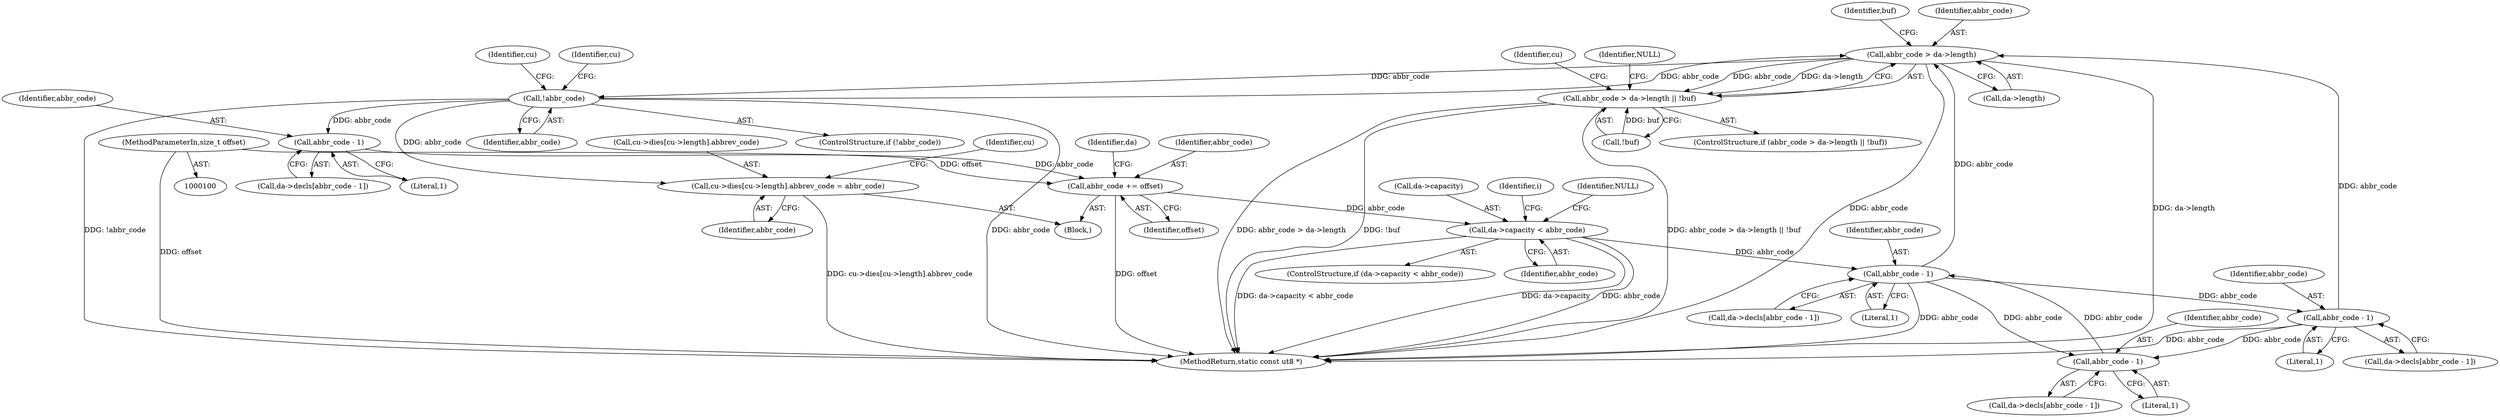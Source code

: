 digraph "0_radare2_2ca9ab45891b6ae8e32b6c28c81eebca059cbe5d_1@pointer" {
"1000175" [label="(Call,abbr_code > da->length)"];
"1000269" [label="(Call,abbr_code - 1)"];
"1000374" [label="(Call,abbr_code - 1)"];
"1000326" [label="(Call,abbr_code - 1)"];
"1000250" [label="(Call,da->capacity < abbr_code)"];
"1000246" [label="(Call,abbr_code += offset)"];
"1000105" [label="(MethodParameterIn,size_t offset)"];
"1000242" [label="(Call,abbr_code - 1)"];
"1000195" [label="(Call,!abbr_code)"];
"1000175" [label="(Call,abbr_code > da->length)"];
"1000174" [label="(Call,abbr_code > da->length || !buf)"];
"1000216" [label="(Call,cu->dies[cu->length].abbrev_code = abbr_code)"];
"1000326" [label="(Call,abbr_code - 1)"];
"1000322" [label="(Call,da->decls[abbr_code - 1])"];
"1000226" [label="(Identifier,abbr_code)"];
"1000175" [label="(Call,abbr_code > da->length)"];
"1000249" [label="(ControlStructure,if (da->capacity < abbr_code))"];
"1000180" [label="(Call,!buf)"];
"1000105" [label="(MethodParameterIn,size_t offset)"];
"1000181" [label="(Identifier,buf)"];
"1000270" [label="(Identifier,abbr_code)"];
"1000184" [label="(Identifier,NULL)"];
"1000176" [label="(Identifier,abbr_code)"];
"1000251" [label="(Call,da->capacity)"];
"1000217" [label="(Call,cu->dies[cu->length].abbrev_code)"];
"1000375" [label="(Identifier,abbr_code)"];
"1000216" [label="(Call,cu->dies[cu->length].abbrev_code = abbr_code)"];
"1000231" [label="(Identifier,cu)"];
"1000177" [label="(Call,da->length)"];
"1000247" [label="(Identifier,abbr_code)"];
"1000254" [label="(Identifier,abbr_code)"];
"1000246" [label="(Call,abbr_code += offset)"];
"1000244" [label="(Literal,1)"];
"1000194" [label="(ControlStructure,if (!abbr_code))"];
"1000260" [label="(Identifier,i)"];
"1000248" [label="(Identifier,offset)"];
"1000271" [label="(Literal,1)"];
"1000374" [label="(Call,abbr_code - 1)"];
"1000174" [label="(Call,abbr_code > da->length || !buf)"];
"1000243" [label="(Identifier,abbr_code)"];
"1000370" [label="(Call,da->decls[abbr_code - 1])"];
"1000257" [label="(Identifier,NULL)"];
"1000269" [label="(Call,abbr_code - 1)"];
"1000220" [label="(Identifier,cu)"];
"1000173" [label="(ControlStructure,if (abbr_code > da->length || !buf))"];
"1000189" [label="(Identifier,cu)"];
"1000328" [label="(Literal,1)"];
"1000195" [label="(Call,!abbr_code)"];
"1000376" [label="(Literal,1)"];
"1000250" [label="(Call,da->capacity < abbr_code)"];
"1000265" [label="(Call,da->decls[abbr_code - 1])"];
"1000455" [label="(MethodReturn,static const ut8 *)"];
"1000242" [label="(Call,abbr_code - 1)"];
"1000238" [label="(Call,da->decls[abbr_code - 1])"];
"1000196" [label="(Identifier,abbr_code)"];
"1000327" [label="(Identifier,abbr_code)"];
"1000202" [label="(Identifier,cu)"];
"1000148" [label="(Block,)"];
"1000252" [label="(Identifier,da)"];
"1000175" -> "1000174"  [label="AST: "];
"1000175" -> "1000177"  [label="CFG: "];
"1000176" -> "1000175"  [label="AST: "];
"1000177" -> "1000175"  [label="AST: "];
"1000181" -> "1000175"  [label="CFG: "];
"1000174" -> "1000175"  [label="CFG: "];
"1000175" -> "1000455"  [label="DDG: abbr_code"];
"1000175" -> "1000455"  [label="DDG: da->length"];
"1000175" -> "1000174"  [label="DDG: abbr_code"];
"1000175" -> "1000174"  [label="DDG: da->length"];
"1000269" -> "1000175"  [label="DDG: abbr_code"];
"1000326" -> "1000175"  [label="DDG: abbr_code"];
"1000195" -> "1000175"  [label="DDG: abbr_code"];
"1000175" -> "1000195"  [label="DDG: abbr_code"];
"1000269" -> "1000265"  [label="AST: "];
"1000269" -> "1000271"  [label="CFG: "];
"1000270" -> "1000269"  [label="AST: "];
"1000271" -> "1000269"  [label="AST: "];
"1000265" -> "1000269"  [label="CFG: "];
"1000269" -> "1000455"  [label="DDG: abbr_code"];
"1000374" -> "1000269"  [label="DDG: abbr_code"];
"1000250" -> "1000269"  [label="DDG: abbr_code"];
"1000269" -> "1000326"  [label="DDG: abbr_code"];
"1000269" -> "1000374"  [label="DDG: abbr_code"];
"1000374" -> "1000370"  [label="AST: "];
"1000374" -> "1000376"  [label="CFG: "];
"1000375" -> "1000374"  [label="AST: "];
"1000376" -> "1000374"  [label="AST: "];
"1000370" -> "1000374"  [label="CFG: "];
"1000326" -> "1000374"  [label="DDG: abbr_code"];
"1000326" -> "1000322"  [label="AST: "];
"1000326" -> "1000328"  [label="CFG: "];
"1000327" -> "1000326"  [label="AST: "];
"1000328" -> "1000326"  [label="AST: "];
"1000322" -> "1000326"  [label="CFG: "];
"1000326" -> "1000455"  [label="DDG: abbr_code"];
"1000250" -> "1000249"  [label="AST: "];
"1000250" -> "1000254"  [label="CFG: "];
"1000251" -> "1000250"  [label="AST: "];
"1000254" -> "1000250"  [label="AST: "];
"1000257" -> "1000250"  [label="CFG: "];
"1000260" -> "1000250"  [label="CFG: "];
"1000250" -> "1000455"  [label="DDG: da->capacity"];
"1000250" -> "1000455"  [label="DDG: abbr_code"];
"1000250" -> "1000455"  [label="DDG: da->capacity < abbr_code"];
"1000246" -> "1000250"  [label="DDG: abbr_code"];
"1000246" -> "1000148"  [label="AST: "];
"1000246" -> "1000248"  [label="CFG: "];
"1000247" -> "1000246"  [label="AST: "];
"1000248" -> "1000246"  [label="AST: "];
"1000252" -> "1000246"  [label="CFG: "];
"1000246" -> "1000455"  [label="DDG: offset"];
"1000105" -> "1000246"  [label="DDG: offset"];
"1000242" -> "1000246"  [label="DDG: abbr_code"];
"1000105" -> "1000100"  [label="AST: "];
"1000105" -> "1000455"  [label="DDG: offset"];
"1000242" -> "1000238"  [label="AST: "];
"1000242" -> "1000244"  [label="CFG: "];
"1000243" -> "1000242"  [label="AST: "];
"1000244" -> "1000242"  [label="AST: "];
"1000238" -> "1000242"  [label="CFG: "];
"1000195" -> "1000242"  [label="DDG: abbr_code"];
"1000195" -> "1000194"  [label="AST: "];
"1000195" -> "1000196"  [label="CFG: "];
"1000196" -> "1000195"  [label="AST: "];
"1000202" -> "1000195"  [label="CFG: "];
"1000220" -> "1000195"  [label="CFG: "];
"1000195" -> "1000455"  [label="DDG: !abbr_code"];
"1000195" -> "1000455"  [label="DDG: abbr_code"];
"1000195" -> "1000216"  [label="DDG: abbr_code"];
"1000174" -> "1000173"  [label="AST: "];
"1000174" -> "1000180"  [label="CFG: "];
"1000180" -> "1000174"  [label="AST: "];
"1000184" -> "1000174"  [label="CFG: "];
"1000189" -> "1000174"  [label="CFG: "];
"1000174" -> "1000455"  [label="DDG: !buf"];
"1000174" -> "1000455"  [label="DDG: abbr_code > da->length || !buf"];
"1000174" -> "1000455"  [label="DDG: abbr_code > da->length"];
"1000180" -> "1000174"  [label="DDG: buf"];
"1000216" -> "1000148"  [label="AST: "];
"1000216" -> "1000226"  [label="CFG: "];
"1000217" -> "1000216"  [label="AST: "];
"1000226" -> "1000216"  [label="AST: "];
"1000231" -> "1000216"  [label="CFG: "];
"1000216" -> "1000455"  [label="DDG: cu->dies[cu->length].abbrev_code"];
}
